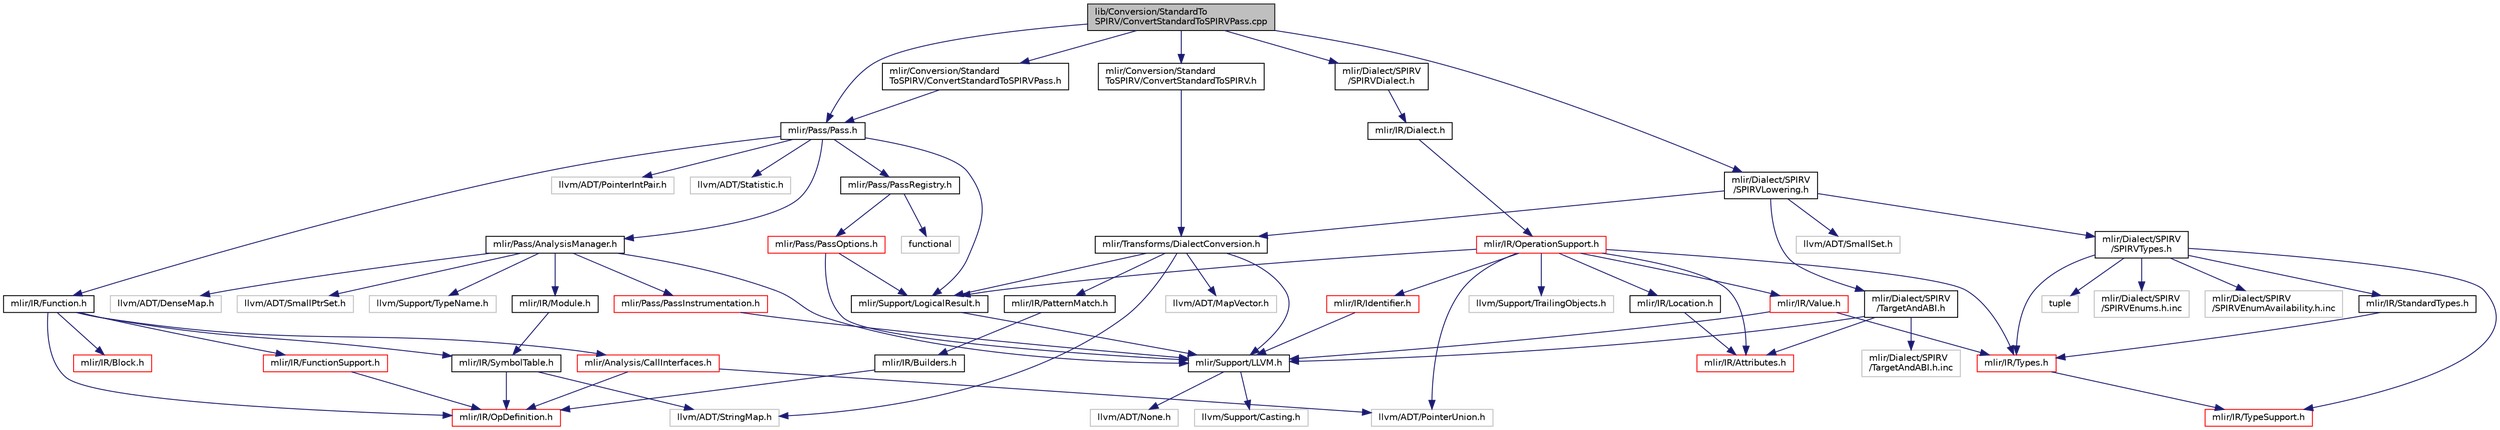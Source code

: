 digraph "lib/Conversion/StandardToSPIRV/ConvertStandardToSPIRVPass.cpp"
{
  bgcolor="transparent";
  edge [fontname="Helvetica",fontsize="10",labelfontname="Helvetica",labelfontsize="10"];
  node [fontname="Helvetica",fontsize="10",shape=record];
  Node0 [label="lib/Conversion/StandardTo\lSPIRV/ConvertStandardToSPIRVPass.cpp",height=0.2,width=0.4,color="black", fillcolor="grey75", style="filled", fontcolor="black"];
  Node0 -> Node1 [color="midnightblue",fontsize="10",style="solid",fontname="Helvetica"];
  Node1 [label="mlir/Conversion/Standard\lToSPIRV/ConvertStandardToSPIRVPass.h",height=0.2,width=0.4,color="black",URL="$ConvertStandardToSPIRVPass_8h.html"];
  Node1 -> Node2 [color="midnightblue",fontsize="10",style="solid",fontname="Helvetica"];
  Node2 [label="mlir/Pass/Pass.h",height=0.2,width=0.4,color="black",URL="$Pass_8h.html"];
  Node2 -> Node3 [color="midnightblue",fontsize="10",style="solid",fontname="Helvetica"];
  Node3 [label="mlir/IR/Function.h",height=0.2,width=0.4,color="black",URL="$Function_8h.html"];
  Node3 -> Node4 [color="midnightblue",fontsize="10",style="solid",fontname="Helvetica"];
  Node4 [label="mlir/Analysis/CallInterfaces.h",height=0.2,width=0.4,color="red",URL="$CallInterfaces_8h.html"];
  Node4 -> Node5 [color="midnightblue",fontsize="10",style="solid",fontname="Helvetica"];
  Node5 [label="mlir/IR/OpDefinition.h",height=0.2,width=0.4,color="red",URL="$OpDefinition_8h.html"];
  Node4 -> Node38 [color="midnightblue",fontsize="10",style="solid",fontname="Helvetica"];
  Node38 [label="llvm/ADT/PointerUnion.h",height=0.2,width=0.4,color="grey75"];
  Node3 -> Node7 [color="midnightblue",fontsize="10",style="solid",fontname="Helvetica"];
  Node7 [label="mlir/IR/Block.h",height=0.2,width=0.4,color="red",URL="$Block_8h.html"];
  Node3 -> Node51 [color="midnightblue",fontsize="10",style="solid",fontname="Helvetica"];
  Node51 [label="mlir/IR/FunctionSupport.h",height=0.2,width=0.4,color="red",URL="$FunctionSupport_8h.html"];
  Node51 -> Node5 [color="midnightblue",fontsize="10",style="solid",fontname="Helvetica"];
  Node3 -> Node5 [color="midnightblue",fontsize="10",style="solid",fontname="Helvetica"];
  Node3 -> Node53 [color="midnightblue",fontsize="10",style="solid",fontname="Helvetica"];
  Node53 [label="mlir/IR/SymbolTable.h",height=0.2,width=0.4,color="black",URL="$SymbolTable_8h.html"];
  Node53 -> Node5 [color="midnightblue",fontsize="10",style="solid",fontname="Helvetica"];
  Node53 -> Node54 [color="midnightblue",fontsize="10",style="solid",fontname="Helvetica"];
  Node54 [label="llvm/ADT/StringMap.h",height=0.2,width=0.4,color="grey75"];
  Node2 -> Node55 [color="midnightblue",fontsize="10",style="solid",fontname="Helvetica"];
  Node55 [label="mlir/Pass/AnalysisManager.h",height=0.2,width=0.4,color="black",URL="$AnalysisManager_8h.html"];
  Node55 -> Node56 [color="midnightblue",fontsize="10",style="solid",fontname="Helvetica"];
  Node56 [label="mlir/IR/Module.h",height=0.2,width=0.4,color="black",URL="$Module_8h.html"];
  Node56 -> Node53 [color="midnightblue",fontsize="10",style="solid",fontname="Helvetica"];
  Node55 -> Node57 [color="midnightblue",fontsize="10",style="solid",fontname="Helvetica"];
  Node57 [label="mlir/Pass/PassInstrumentation.h",height=0.2,width=0.4,color="red",URL="$PassInstrumentation_8h.html"];
  Node57 -> Node13 [color="midnightblue",fontsize="10",style="solid",fontname="Helvetica"];
  Node13 [label="mlir/Support/LLVM.h",height=0.2,width=0.4,color="black",URL="$LLVM_8h.html"];
  Node13 -> Node14 [color="midnightblue",fontsize="10",style="solid",fontname="Helvetica"];
  Node14 [label="llvm/ADT/None.h",height=0.2,width=0.4,color="grey75"];
  Node13 -> Node15 [color="midnightblue",fontsize="10",style="solid",fontname="Helvetica"];
  Node15 [label="llvm/Support/Casting.h",height=0.2,width=0.4,color="grey75"];
  Node55 -> Node13 [color="midnightblue",fontsize="10",style="solid",fontname="Helvetica"];
  Node55 -> Node24 [color="midnightblue",fontsize="10",style="solid",fontname="Helvetica"];
  Node24 [label="llvm/ADT/DenseMap.h",height=0.2,width=0.4,color="grey75"];
  Node55 -> Node58 [color="midnightblue",fontsize="10",style="solid",fontname="Helvetica"];
  Node58 [label="llvm/ADT/SmallPtrSet.h",height=0.2,width=0.4,color="grey75"];
  Node55 -> Node59 [color="midnightblue",fontsize="10",style="solid",fontname="Helvetica"];
  Node59 [label="llvm/Support/TypeName.h",height=0.2,width=0.4,color="grey75"];
  Node2 -> Node60 [color="midnightblue",fontsize="10",style="solid",fontname="Helvetica"];
  Node60 [label="mlir/Pass/PassRegistry.h",height=0.2,width=0.4,color="black",URL="$PassRegistry_8h.html"];
  Node60 -> Node61 [color="midnightblue",fontsize="10",style="solid",fontname="Helvetica"];
  Node61 [label="mlir/Pass/PassOptions.h",height=0.2,width=0.4,color="red",URL="$PassOptions_8h.html"];
  Node61 -> Node13 [color="midnightblue",fontsize="10",style="solid",fontname="Helvetica"];
  Node61 -> Node20 [color="midnightblue",fontsize="10",style="solid",fontname="Helvetica"];
  Node20 [label="mlir/Support/LogicalResult.h",height=0.2,width=0.4,color="black",URL="$LogicalResult_8h.html"];
  Node20 -> Node13 [color="midnightblue",fontsize="10",style="solid",fontname="Helvetica"];
  Node60 -> Node16 [color="midnightblue",fontsize="10",style="solid",fontname="Helvetica"];
  Node16 [label="functional",height=0.2,width=0.4,color="grey75"];
  Node2 -> Node20 [color="midnightblue",fontsize="10",style="solid",fontname="Helvetica"];
  Node2 -> Node34 [color="midnightblue",fontsize="10",style="solid",fontname="Helvetica"];
  Node34 [label="llvm/ADT/PointerIntPair.h",height=0.2,width=0.4,color="grey75"];
  Node2 -> Node64 [color="midnightblue",fontsize="10",style="solid",fontname="Helvetica"];
  Node64 [label="llvm/ADT/Statistic.h",height=0.2,width=0.4,color="grey75"];
  Node0 -> Node65 [color="midnightblue",fontsize="10",style="solid",fontname="Helvetica"];
  Node65 [label="mlir/Conversion/Standard\lToSPIRV/ConvertStandardToSPIRV.h",height=0.2,width=0.4,color="black",URL="$ConvertStandardToSPIRV_8h.html"];
  Node65 -> Node66 [color="midnightblue",fontsize="10",style="solid",fontname="Helvetica"];
  Node66 [label="mlir/Transforms/DialectConversion.h",height=0.2,width=0.4,color="black",URL="$DialectConversion_8h.html"];
  Node66 -> Node67 [color="midnightblue",fontsize="10",style="solid",fontname="Helvetica"];
  Node67 [label="mlir/IR/PatternMatch.h",height=0.2,width=0.4,color="black",URL="$PatternMatch_8h.html"];
  Node67 -> Node68 [color="midnightblue",fontsize="10",style="solid",fontname="Helvetica"];
  Node68 [label="mlir/IR/Builders.h",height=0.2,width=0.4,color="black",URL="$IR_2Builders_8h.html"];
  Node68 -> Node5 [color="midnightblue",fontsize="10",style="solid",fontname="Helvetica"];
  Node66 -> Node13 [color="midnightblue",fontsize="10",style="solid",fontname="Helvetica"];
  Node66 -> Node20 [color="midnightblue",fontsize="10",style="solid",fontname="Helvetica"];
  Node66 -> Node69 [color="midnightblue",fontsize="10",style="solid",fontname="Helvetica"];
  Node69 [label="llvm/ADT/MapVector.h",height=0.2,width=0.4,color="grey75"];
  Node66 -> Node54 [color="midnightblue",fontsize="10",style="solid",fontname="Helvetica"];
  Node0 -> Node70 [color="midnightblue",fontsize="10",style="solid",fontname="Helvetica"];
  Node70 [label="mlir/Dialect/SPIRV\l/SPIRVDialect.h",height=0.2,width=0.4,color="black",URL="$SPIRVDialect_8h.html"];
  Node70 -> Node71 [color="midnightblue",fontsize="10",style="solid",fontname="Helvetica"];
  Node71 [label="mlir/IR/Dialect.h",height=0.2,width=0.4,color="black",URL="$IR_2Dialect_8h.html"];
  Node71 -> Node43 [color="midnightblue",fontsize="10",style="solid",fontname="Helvetica"];
  Node43 [label="mlir/IR/OperationSupport.h",height=0.2,width=0.4,color="red",URL="$OperationSupport_8h.html"];
  Node43 -> Node32 [color="midnightblue",fontsize="10",style="solid",fontname="Helvetica"];
  Node32 [label="mlir/IR/Attributes.h",height=0.2,width=0.4,color="red",URL="$Attributes_8h.html"];
  Node43 -> Node44 [color="midnightblue",fontsize="10",style="solid",fontname="Helvetica"];
  Node44 [label="mlir/IR/Identifier.h",height=0.2,width=0.4,color="red",URL="$Identifier_8h.html"];
  Node44 -> Node13 [color="midnightblue",fontsize="10",style="solid",fontname="Helvetica"];
  Node43 -> Node31 [color="midnightblue",fontsize="10",style="solid",fontname="Helvetica"];
  Node31 [label="mlir/IR/Location.h",height=0.2,width=0.4,color="black",URL="$Location_8h.html"];
  Node31 -> Node32 [color="midnightblue",fontsize="10",style="solid",fontname="Helvetica"];
  Node43 -> Node10 [color="midnightblue",fontsize="10",style="solid",fontname="Helvetica"];
  Node10 [label="mlir/IR/Types.h",height=0.2,width=0.4,color="red",URL="$Types_8h.html"];
  Node10 -> Node11 [color="midnightblue",fontsize="10",style="solid",fontname="Helvetica"];
  Node11 [label="mlir/IR/TypeSupport.h",height=0.2,width=0.4,color="red",URL="$TypeSupport_8h.html"];
  Node43 -> Node9 [color="midnightblue",fontsize="10",style="solid",fontname="Helvetica"];
  Node9 [label="mlir/IR/Value.h",height=0.2,width=0.4,color="red",URL="$Value_8h.html"];
  Node9 -> Node10 [color="midnightblue",fontsize="10",style="solid",fontname="Helvetica"];
  Node9 -> Node13 [color="midnightblue",fontsize="10",style="solid",fontname="Helvetica"];
  Node43 -> Node20 [color="midnightblue",fontsize="10",style="solid",fontname="Helvetica"];
  Node43 -> Node38 [color="midnightblue",fontsize="10",style="solid",fontname="Helvetica"];
  Node43 -> Node46 [color="midnightblue",fontsize="10",style="solid",fontname="Helvetica"];
  Node46 [label="llvm/Support/TrailingObjects.h",height=0.2,width=0.4,color="grey75"];
  Node0 -> Node72 [color="midnightblue",fontsize="10",style="solid",fontname="Helvetica"];
  Node72 [label="mlir/Dialect/SPIRV\l/SPIRVLowering.h",height=0.2,width=0.4,color="black",URL="$SPIRVLowering_8h.html"];
  Node72 -> Node73 [color="midnightblue",fontsize="10",style="solid",fontname="Helvetica"];
  Node73 [label="mlir/Dialect/SPIRV\l/SPIRVTypes.h",height=0.2,width=0.4,color="black",URL="$SPIRVTypes_8h.html"];
  Node73 -> Node74 [color="midnightblue",fontsize="10",style="solid",fontname="Helvetica"];
  Node74 [label="mlir/IR/StandardTypes.h",height=0.2,width=0.4,color="black",URL="$StandardTypes_8h.html"];
  Node74 -> Node10 [color="midnightblue",fontsize="10",style="solid",fontname="Helvetica"];
  Node73 -> Node11 [color="midnightblue",fontsize="10",style="solid",fontname="Helvetica"];
  Node73 -> Node10 [color="midnightblue",fontsize="10",style="solid",fontname="Helvetica"];
  Node73 -> Node75 [color="midnightblue",fontsize="10",style="solid",fontname="Helvetica"];
  Node75 [label="tuple",height=0.2,width=0.4,color="grey75"];
  Node73 -> Node76 [color="midnightblue",fontsize="10",style="solid",fontname="Helvetica"];
  Node76 [label="mlir/Dialect/SPIRV\l/SPIRVEnums.h.inc",height=0.2,width=0.4,color="grey75"];
  Node73 -> Node77 [color="midnightblue",fontsize="10",style="solid",fontname="Helvetica"];
  Node77 [label="mlir/Dialect/SPIRV\l/SPIRVEnumAvailability.h.inc",height=0.2,width=0.4,color="grey75"];
  Node72 -> Node78 [color="midnightblue",fontsize="10",style="solid",fontname="Helvetica"];
  Node78 [label="mlir/Dialect/SPIRV\l/TargetAndABI.h",height=0.2,width=0.4,color="black",URL="$TargetAndABI_8h.html"];
  Node78 -> Node32 [color="midnightblue",fontsize="10",style="solid",fontname="Helvetica"];
  Node78 -> Node13 [color="midnightblue",fontsize="10",style="solid",fontname="Helvetica"];
  Node78 -> Node79 [color="midnightblue",fontsize="10",style="solid",fontname="Helvetica"];
  Node79 [label="mlir/Dialect/SPIRV\l/TargetAndABI.h.inc",height=0.2,width=0.4,color="grey75"];
  Node72 -> Node66 [color="midnightblue",fontsize="10",style="solid",fontname="Helvetica"];
  Node72 -> Node80 [color="midnightblue",fontsize="10",style="solid",fontname="Helvetica"];
  Node80 [label="llvm/ADT/SmallSet.h",height=0.2,width=0.4,color="grey75"];
  Node0 -> Node2 [color="midnightblue",fontsize="10",style="solid",fontname="Helvetica"];
}
